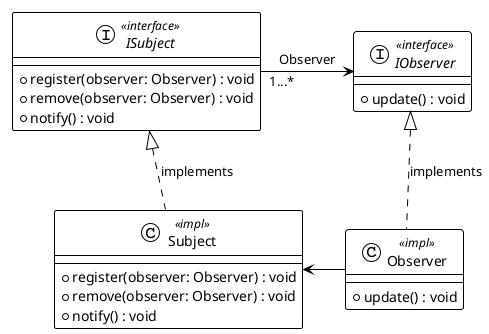 @startuml

!theme plain

interface ISubject <<interface>> {
    + register(observer: Observer) : void
    + remove(observer: Observer) : void
    + notify() : void
}

interface IObserver <<interface>> {
    + update() : void
}

class Subject <<impl>> {
    + register(observer: Observer) : void
    + remove(observer: Observer) : void
    + notify() : void
}

class Observer <<impl>> {
    + update() : void
}

ISubject "1...*" --right-> IObserver : Observer
Subject .up.|> ISubject : implements
Observer -left-> Subject
Observer .up.|> IObserver : implements

@enduml
